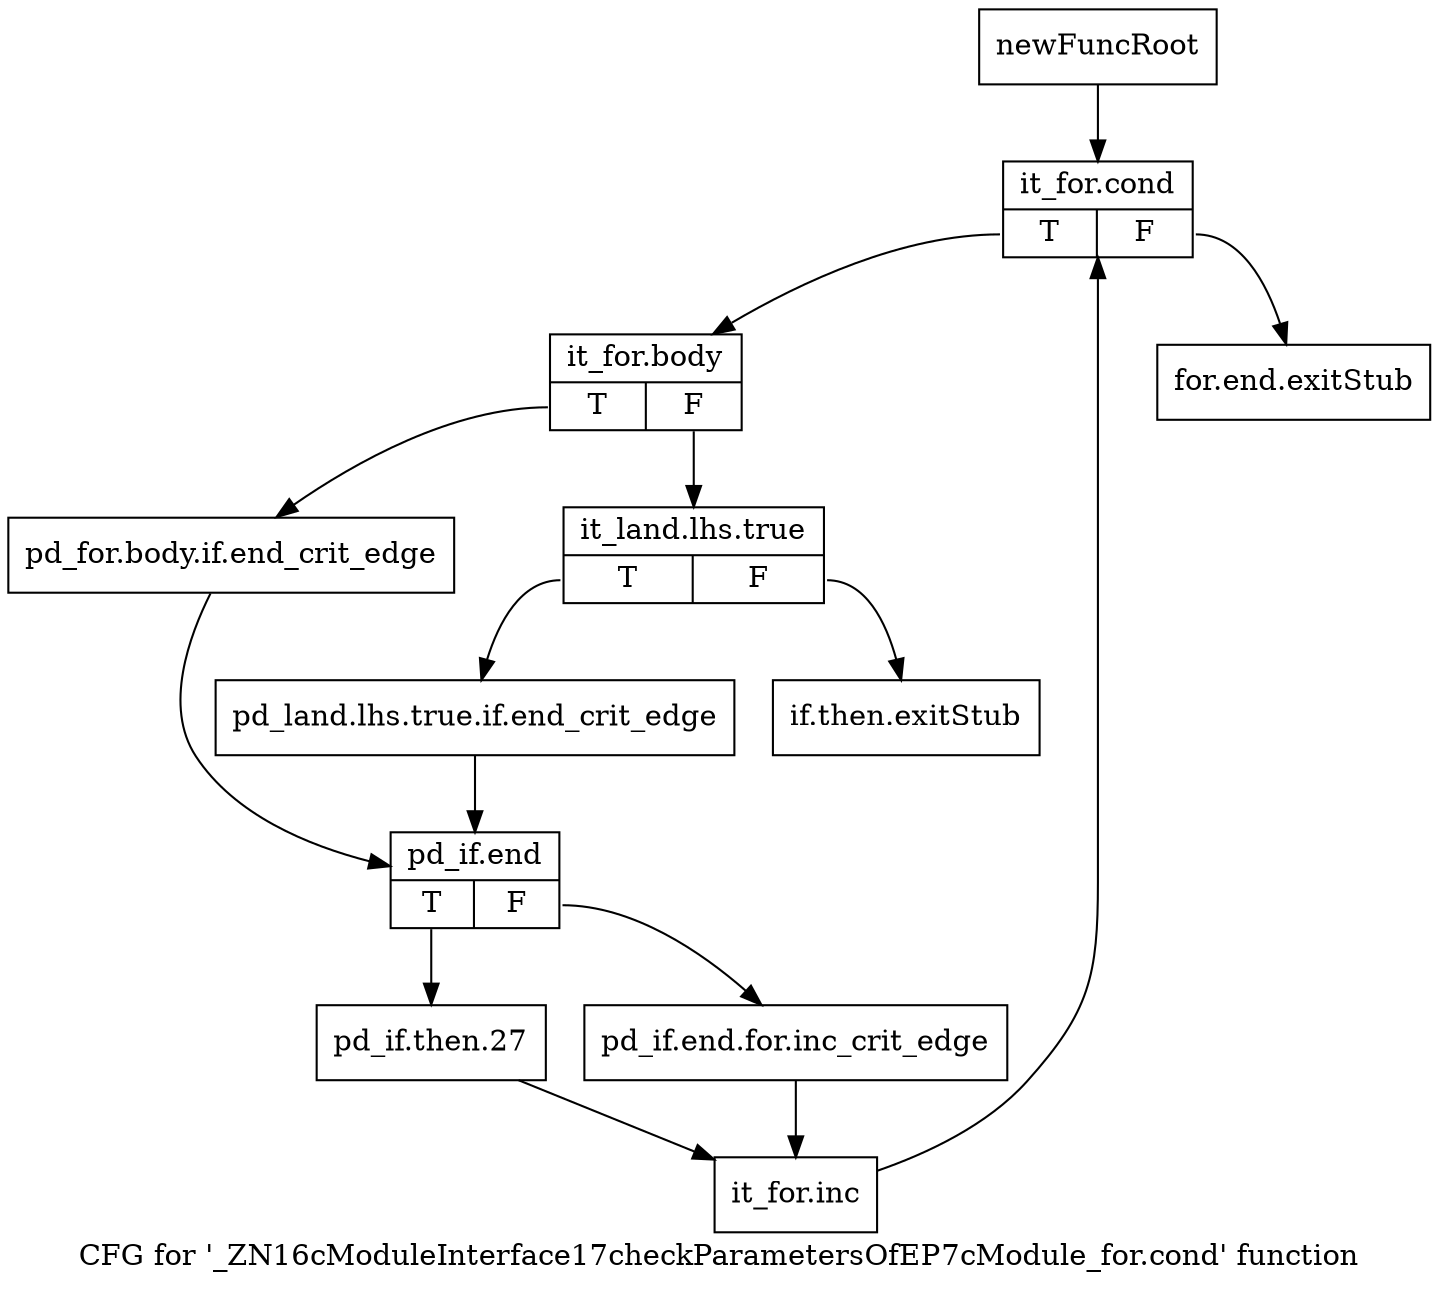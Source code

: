 digraph "CFG for '_ZN16cModuleInterface17checkParametersOfEP7cModule_for.cond' function" {
	label="CFG for '_ZN16cModuleInterface17checkParametersOfEP7cModule_for.cond' function";

	Node0x212b160 [shape=record,label="{newFuncRoot}"];
	Node0x212b160 -> Node0x212b250;
	Node0x212b1b0 [shape=record,label="{for.end.exitStub}"];
	Node0x212b200 [shape=record,label="{if.then.exitStub}"];
	Node0x212b250 [shape=record,label="{it_for.cond|{<s0>T|<s1>F}}"];
	Node0x212b250:s0 -> Node0x212b2a0;
	Node0x212b250:s1 -> Node0x212b1b0;
	Node0x212b2a0 [shape=record,label="{it_for.body|{<s0>T|<s1>F}}"];
	Node0x212b2a0:s0 -> Node0x212b390;
	Node0x212b2a0:s1 -> Node0x212b2f0;
	Node0x212b2f0 [shape=record,label="{it_land.lhs.true|{<s0>T|<s1>F}}"];
	Node0x212b2f0:s0 -> Node0x212b340;
	Node0x212b2f0:s1 -> Node0x212b200;
	Node0x212b340 [shape=record,label="{pd_land.lhs.true.if.end_crit_edge}"];
	Node0x212b340 -> Node0x212b3e0;
	Node0x212b390 [shape=record,label="{pd_for.body.if.end_crit_edge}"];
	Node0x212b390 -> Node0x212b3e0;
	Node0x212b3e0 [shape=record,label="{pd_if.end|{<s0>T|<s1>F}}"];
	Node0x212b3e0:s0 -> Node0x212b480;
	Node0x212b3e0:s1 -> Node0x212b430;
	Node0x212b430 [shape=record,label="{pd_if.end.for.inc_crit_edge}"];
	Node0x212b430 -> Node0x212b4d0;
	Node0x212b480 [shape=record,label="{pd_if.then.27}"];
	Node0x212b480 -> Node0x212b4d0;
	Node0x212b4d0 [shape=record,label="{it_for.inc}"];
	Node0x212b4d0 -> Node0x212b250;
}
